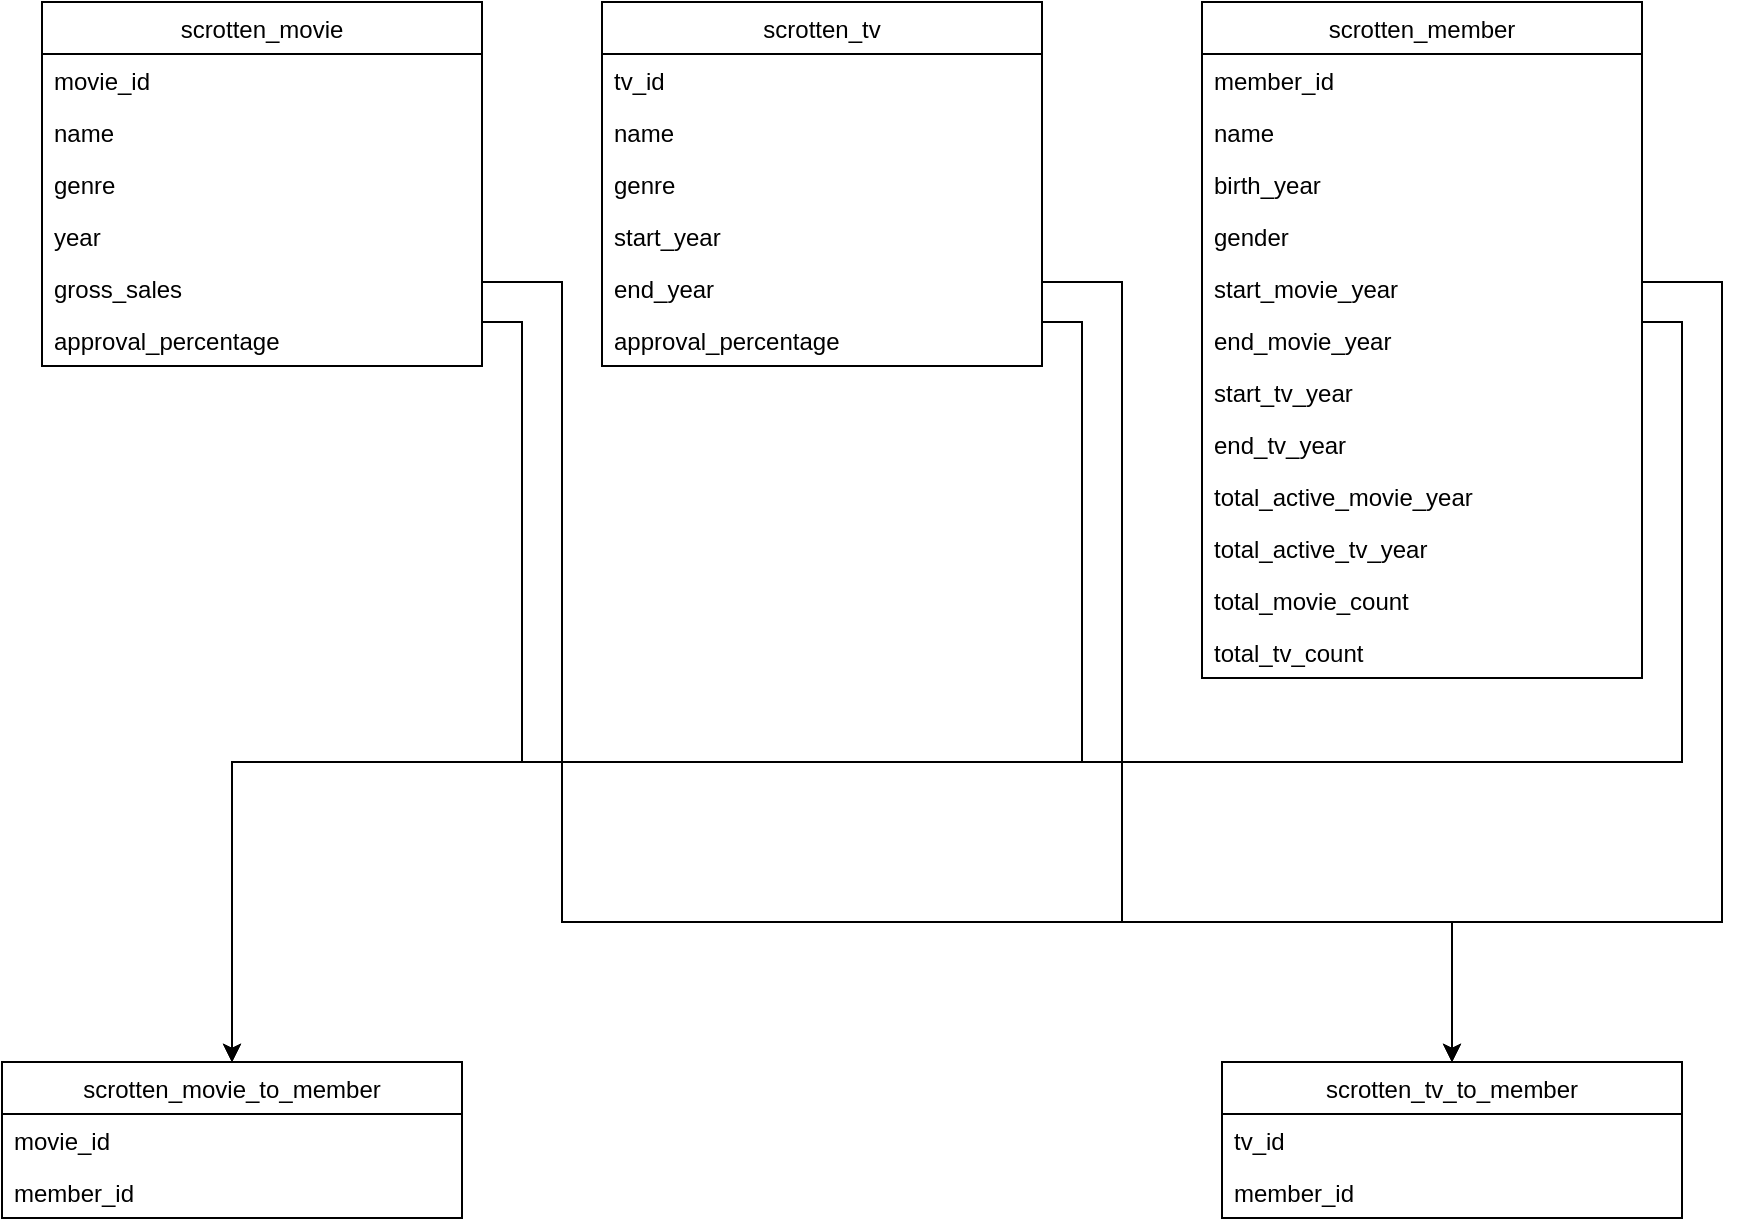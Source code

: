 <mxfile>
    <diagram name="Page-1" id="9f46799a-70d6-7492-0946-bef42562c5a5">
        <mxGraphModel dx="1125" dy="459" grid="1" gridSize="10" guides="1" tooltips="1" connect="1" arrows="1" fold="1" page="1" pageScale="1" pageWidth="1100" pageHeight="850" background="none" math="0" shadow="0">
            <root>
                <mxCell id="0"/>
                <mxCell id="1" parent="0"/>
                <mxCell id="0PVAmD6CbVCiySTQS2vP-5" value="scrotten_movie" style="swimlane;fontStyle=0;childLayout=stackLayout;horizontal=1;startSize=26;horizontalStack=0;resizeParent=1;resizeParentMax=0;resizeLast=0;collapsible=1;marginBottom=0;" parent="1" vertex="1">
                    <mxGeometry x="100" y="40" width="220" height="182" as="geometry"/>
                </mxCell>
                <mxCell id="0PVAmD6CbVCiySTQS2vP-6" value="movie_id" style="text;strokeColor=none;fillColor=none;align=left;verticalAlign=top;spacingLeft=4;spacingRight=4;overflow=hidden;rotatable=0;points=[[0,0.5],[1,0.5]];portConstraint=eastwest;" parent="0PVAmD6CbVCiySTQS2vP-5" vertex="1">
                    <mxGeometry y="26" width="220" height="26" as="geometry"/>
                </mxCell>
                <mxCell id="0PVAmD6CbVCiySTQS2vP-7" value="name" style="text;strokeColor=none;fillColor=none;align=left;verticalAlign=top;spacingLeft=4;spacingRight=4;overflow=hidden;rotatable=0;points=[[0,0.5],[1,0.5]];portConstraint=eastwest;" parent="0PVAmD6CbVCiySTQS2vP-5" vertex="1">
                    <mxGeometry y="52" width="220" height="26" as="geometry"/>
                </mxCell>
                <mxCell id="0PVAmD6CbVCiySTQS2vP-27" value="genre" style="text;strokeColor=none;fillColor=none;align=left;verticalAlign=top;spacingLeft=4;spacingRight=4;overflow=hidden;rotatable=0;points=[[0,0.5],[1,0.5]];portConstraint=eastwest;" parent="0PVAmD6CbVCiySTQS2vP-5" vertex="1">
                    <mxGeometry y="78" width="220" height="26" as="geometry"/>
                </mxCell>
                <mxCell id="0PVAmD6CbVCiySTQS2vP-8" value="year" style="text;strokeColor=none;fillColor=none;align=left;verticalAlign=top;spacingLeft=4;spacingRight=4;overflow=hidden;rotatable=0;points=[[0,0.5],[1,0.5]];portConstraint=eastwest;" parent="0PVAmD6CbVCiySTQS2vP-5" vertex="1">
                    <mxGeometry y="104" width="220" height="26" as="geometry"/>
                </mxCell>
                <mxCell id="0PVAmD6CbVCiySTQS2vP-30" value="gross_sales" style="text;strokeColor=none;fillColor=none;align=left;verticalAlign=top;spacingLeft=4;spacingRight=4;overflow=hidden;rotatable=0;points=[[0,0.5],[1,0.5]];portConstraint=eastwest;" parent="0PVAmD6CbVCiySTQS2vP-5" vertex="1">
                    <mxGeometry y="130" width="220" height="26" as="geometry"/>
                </mxCell>
                <mxCell id="23" value="approval_percentage" style="text;strokeColor=none;fillColor=none;align=left;verticalAlign=top;spacingLeft=4;spacingRight=4;overflow=hidden;rotatable=0;points=[[0,0.5],[1,0.5]];portConstraint=eastwest;" parent="0PVAmD6CbVCiySTQS2vP-5" vertex="1">
                    <mxGeometry y="156" width="220" height="26" as="geometry"/>
                </mxCell>
                <mxCell id="0PVAmD6CbVCiySTQS2vP-11" value="scrotten_member" style="swimlane;fontStyle=0;childLayout=stackLayout;horizontal=1;startSize=26;horizontalStack=0;resizeParent=1;resizeParentMax=0;resizeLast=0;collapsible=1;marginBottom=0;" parent="1" vertex="1">
                    <mxGeometry x="680" y="40" width="220" height="338" as="geometry"/>
                </mxCell>
                <mxCell id="0PVAmD6CbVCiySTQS2vP-12" value="member_id" style="text;strokeColor=none;fillColor=none;align=left;verticalAlign=top;spacingLeft=4;spacingRight=4;overflow=hidden;rotatable=0;points=[[0,0.5],[1,0.5]];portConstraint=eastwest;" parent="0PVAmD6CbVCiySTQS2vP-11" vertex="1">
                    <mxGeometry y="26" width="220" height="26" as="geometry"/>
                </mxCell>
                <mxCell id="0PVAmD6CbVCiySTQS2vP-29" value="name" style="text;strokeColor=none;fillColor=none;align=left;verticalAlign=top;spacingLeft=4;spacingRight=4;overflow=hidden;rotatable=0;points=[[0,0.5],[1,0.5]];portConstraint=eastwest;" parent="0PVAmD6CbVCiySTQS2vP-11" vertex="1">
                    <mxGeometry y="52" width="220" height="26" as="geometry"/>
                </mxCell>
                <mxCell id="0PVAmD6CbVCiySTQS2vP-13" value="birth_year" style="text;strokeColor=none;fillColor=none;align=left;verticalAlign=top;spacingLeft=4;spacingRight=4;overflow=hidden;rotatable=0;points=[[0,0.5],[1,0.5]];portConstraint=eastwest;" parent="0PVAmD6CbVCiySTQS2vP-11" vertex="1">
                    <mxGeometry y="78" width="220" height="26" as="geometry"/>
                </mxCell>
                <mxCell id="0PVAmD6CbVCiySTQS2vP-23" value="gender" style="text;strokeColor=none;fillColor=none;align=left;verticalAlign=top;spacingLeft=4;spacingRight=4;overflow=hidden;rotatable=0;points=[[0,0.5],[1,0.5]];portConstraint=eastwest;" parent="0PVAmD6CbVCiySTQS2vP-11" vertex="1">
                    <mxGeometry y="104" width="220" height="26" as="geometry"/>
                </mxCell>
                <mxCell id="0PVAmD6CbVCiySTQS2vP-24" value="start_movie_year" style="text;strokeColor=none;fillColor=none;align=left;verticalAlign=top;spacingLeft=4;spacingRight=4;overflow=hidden;rotatable=0;points=[[0,0.5],[1,0.5]];portConstraint=eastwest;" parent="0PVAmD6CbVCiySTQS2vP-11" vertex="1">
                    <mxGeometry y="130" width="220" height="26" as="geometry"/>
                </mxCell>
                <mxCell id="0PVAmD6CbVCiySTQS2vP-25" value="end_movie_year" style="text;strokeColor=none;fillColor=none;align=left;verticalAlign=top;spacingLeft=4;spacingRight=4;overflow=hidden;rotatable=0;points=[[0,0.5],[1,0.5]];portConstraint=eastwest;" parent="0PVAmD6CbVCiySTQS2vP-11" vertex="1">
                    <mxGeometry y="156" width="220" height="26" as="geometry"/>
                </mxCell>
                <mxCell id="26" value="start_tv_year" style="text;strokeColor=none;fillColor=none;align=left;verticalAlign=top;spacingLeft=4;spacingRight=4;overflow=hidden;rotatable=0;points=[[0,0.5],[1,0.5]];portConstraint=eastwest;" parent="0PVAmD6CbVCiySTQS2vP-11" vertex="1">
                    <mxGeometry y="182" width="220" height="26" as="geometry"/>
                </mxCell>
                <mxCell id="27" value="end_tv_year" style="text;strokeColor=none;fillColor=none;align=left;verticalAlign=top;spacingLeft=4;spacingRight=4;overflow=hidden;rotatable=0;points=[[0,0.5],[1,0.5]];portConstraint=eastwest;" parent="0PVAmD6CbVCiySTQS2vP-11" vertex="1">
                    <mxGeometry y="208" width="220" height="26" as="geometry"/>
                </mxCell>
                <mxCell id="28" value="total_active_movie_year" style="text;strokeColor=none;fillColor=none;align=left;verticalAlign=top;spacingLeft=4;spacingRight=4;overflow=hidden;rotatable=0;points=[[0,0.5],[1,0.5]];portConstraint=eastwest;" parent="0PVAmD6CbVCiySTQS2vP-11" vertex="1">
                    <mxGeometry y="234" width="220" height="26" as="geometry"/>
                </mxCell>
                <mxCell id="29" value="total_active_tv_year" style="text;strokeColor=none;fillColor=none;align=left;verticalAlign=top;spacingLeft=4;spacingRight=4;overflow=hidden;rotatable=0;points=[[0,0.5],[1,0.5]];portConstraint=eastwest;" parent="0PVAmD6CbVCiySTQS2vP-11" vertex="1">
                    <mxGeometry y="260" width="220" height="26" as="geometry"/>
                </mxCell>
                <mxCell id="31" value="total_movie_count" style="text;strokeColor=none;fillColor=none;align=left;verticalAlign=top;spacingLeft=4;spacingRight=4;overflow=hidden;rotatable=0;points=[[0,0.5],[1,0.5]];portConstraint=eastwest;" parent="0PVAmD6CbVCiySTQS2vP-11" vertex="1">
                    <mxGeometry y="286" width="220" height="26" as="geometry"/>
                </mxCell>
                <mxCell id="32" value="total_tv_count" style="text;strokeColor=none;fillColor=none;align=left;verticalAlign=top;spacingLeft=4;spacingRight=4;overflow=hidden;rotatable=0;points=[[0,0.5],[1,0.5]];portConstraint=eastwest;" vertex="1" parent="0PVAmD6CbVCiySTQS2vP-11">
                    <mxGeometry y="312" width="220" height="26" as="geometry"/>
                </mxCell>
                <mxCell id="0PVAmD6CbVCiySTQS2vP-16" value="scrotten_tv" style="swimlane;fontStyle=0;childLayout=stackLayout;horizontal=1;startSize=26;horizontalStack=0;resizeParent=1;resizeParentMax=0;resizeLast=0;collapsible=1;marginBottom=0;" parent="1" vertex="1">
                    <mxGeometry x="380" y="40" width="220" height="182" as="geometry"/>
                </mxCell>
                <mxCell id="0PVAmD6CbVCiySTQS2vP-17" value="tv_id" style="text;strokeColor=none;fillColor=none;align=left;verticalAlign=top;spacingLeft=4;spacingRight=4;overflow=hidden;rotatable=0;points=[[0,0.5],[1,0.5]];portConstraint=eastwest;" parent="0PVAmD6CbVCiySTQS2vP-16" vertex="1">
                    <mxGeometry y="26" width="220" height="26" as="geometry"/>
                </mxCell>
                <mxCell id="0PVAmD6CbVCiySTQS2vP-18" value="name" style="text;strokeColor=none;fillColor=none;align=left;verticalAlign=top;spacingLeft=4;spacingRight=4;overflow=hidden;rotatable=0;points=[[0,0.5],[1,0.5]];portConstraint=eastwest;" parent="0PVAmD6CbVCiySTQS2vP-16" vertex="1">
                    <mxGeometry y="52" width="220" height="26" as="geometry"/>
                </mxCell>
                <mxCell id="0PVAmD6CbVCiySTQS2vP-28" value="genre" style="text;strokeColor=none;fillColor=none;align=left;verticalAlign=top;spacingLeft=4;spacingRight=4;overflow=hidden;rotatable=0;points=[[0,0.5],[1,0.5]];portConstraint=eastwest;" parent="0PVAmD6CbVCiySTQS2vP-16" vertex="1">
                    <mxGeometry y="78" width="220" height="26" as="geometry"/>
                </mxCell>
                <mxCell id="0PVAmD6CbVCiySTQS2vP-19" value="start_year" style="text;strokeColor=none;fillColor=none;align=left;verticalAlign=top;spacingLeft=4;spacingRight=4;overflow=hidden;rotatable=0;points=[[0,0.5],[1,0.5]];portConstraint=eastwest;" parent="0PVAmD6CbVCiySTQS2vP-16" vertex="1">
                    <mxGeometry y="104" width="220" height="26" as="geometry"/>
                </mxCell>
                <mxCell id="0PVAmD6CbVCiySTQS2vP-20" value="end_year" style="text;strokeColor=none;fillColor=none;align=left;verticalAlign=top;spacingLeft=4;spacingRight=4;overflow=hidden;rotatable=0;points=[[0,0.5],[1,0.5]];portConstraint=eastwest;" parent="0PVAmD6CbVCiySTQS2vP-16" vertex="1">
                    <mxGeometry y="130" width="220" height="26" as="geometry"/>
                </mxCell>
                <mxCell id="25" value="approval_percentage" style="text;strokeColor=none;fillColor=none;align=left;verticalAlign=top;spacingLeft=4;spacingRight=4;overflow=hidden;rotatable=0;points=[[0,0.5],[1,0.5]];portConstraint=eastwest;" parent="0PVAmD6CbVCiySTQS2vP-16" vertex="1">
                    <mxGeometry y="156" width="220" height="26" as="geometry"/>
                </mxCell>
                <mxCell id="4" value="scrotten_movie_to_member" style="swimlane;fontStyle=0;childLayout=stackLayout;horizontal=1;startSize=26;fillColor=none;horizontalStack=0;resizeParent=1;resizeParentMax=0;resizeLast=0;collapsible=1;marginBottom=0;" parent="1" vertex="1">
                    <mxGeometry x="80" y="570" width="230" height="78" as="geometry"/>
                </mxCell>
                <mxCell id="5" value="movie_id" style="text;strokeColor=none;fillColor=none;align=left;verticalAlign=top;spacingLeft=4;spacingRight=4;overflow=hidden;rotatable=0;points=[[0,0.5],[1,0.5]];portConstraint=eastwest;" parent="4" vertex="1">
                    <mxGeometry y="26" width="230" height="26" as="geometry"/>
                </mxCell>
                <mxCell id="6" value="member_id" style="text;strokeColor=none;fillColor=none;align=left;verticalAlign=top;spacingLeft=4;spacingRight=4;overflow=hidden;rotatable=0;points=[[0,0.5],[1,0.5]];portConstraint=eastwest;" parent="4" vertex="1">
                    <mxGeometry y="52" width="230" height="26" as="geometry"/>
                </mxCell>
                <mxCell id="8" value="scrotten_tv_to_member" style="swimlane;fontStyle=0;childLayout=stackLayout;horizontal=1;startSize=26;fillColor=none;horizontalStack=0;resizeParent=1;resizeParentMax=0;resizeLast=0;collapsible=1;marginBottom=0;" parent="1" vertex="1">
                    <mxGeometry x="690" y="570" width="230" height="78" as="geometry"/>
                </mxCell>
                <mxCell id="9" value="tv_id" style="text;strokeColor=none;fillColor=none;align=left;verticalAlign=top;spacingLeft=4;spacingRight=4;overflow=hidden;rotatable=0;points=[[0,0.5],[1,0.5]];portConstraint=eastwest;" parent="8" vertex="1">
                    <mxGeometry y="26" width="230" height="26" as="geometry"/>
                </mxCell>
                <mxCell id="10" value="member_id" style="text;strokeColor=none;fillColor=none;align=left;verticalAlign=top;spacingLeft=4;spacingRight=4;overflow=hidden;rotatable=0;points=[[0,0.5],[1,0.5]];portConstraint=eastwest;" parent="8" vertex="1">
                    <mxGeometry y="52" width="230" height="26" as="geometry"/>
                </mxCell>
                <mxCell id="15" style="edgeStyle=orthogonalEdgeStyle;rounded=0;orthogonalLoop=1;jettySize=auto;html=1;exitX=1;exitY=0.5;exitDx=0;exitDy=0;entryX=0.5;entryY=0;entryDx=0;entryDy=0;" parent="1" source="0PVAmD6CbVCiySTQS2vP-30" target="4" edge="1">
                    <mxGeometry relative="1" as="geometry">
                        <Array as="points">
                            <mxPoint x="320" y="200"/>
                            <mxPoint x="340" y="200"/>
                            <mxPoint x="340" y="420"/>
                            <mxPoint x="195" y="420"/>
                        </Array>
                    </mxGeometry>
                </mxCell>
                <mxCell id="16" style="edgeStyle=orthogonalEdgeStyle;rounded=0;orthogonalLoop=1;jettySize=auto;html=1;exitX=1;exitY=0.5;exitDx=0;exitDy=0;entryX=0.5;entryY=0;entryDx=0;entryDy=0;" parent="1" source="0PVAmD6CbVCiySTQS2vP-20" target="4" edge="1">
                    <mxGeometry relative="1" as="geometry">
                        <Array as="points">
                            <mxPoint x="600" y="200"/>
                            <mxPoint x="620" y="200"/>
                            <mxPoint x="620" y="420"/>
                            <mxPoint x="195" y="420"/>
                        </Array>
                    </mxGeometry>
                </mxCell>
                <mxCell id="18" style="edgeStyle=orthogonalEdgeStyle;rounded=0;orthogonalLoop=1;jettySize=auto;html=1;exitX=1;exitY=0.5;exitDx=0;exitDy=0;entryX=0.5;entryY=0;entryDx=0;entryDy=0;" parent="1" source="0PVAmD6CbVCiySTQS2vP-25" target="4" edge="1">
                    <mxGeometry relative="1" as="geometry">
                        <Array as="points">
                            <mxPoint x="900" y="200"/>
                            <mxPoint x="920" y="200"/>
                            <mxPoint x="920" y="420"/>
                            <mxPoint x="195" y="420"/>
                        </Array>
                    </mxGeometry>
                </mxCell>
                <mxCell id="19" style="edgeStyle=orthogonalEdgeStyle;rounded=0;orthogonalLoop=1;jettySize=auto;html=1;exitX=1;exitY=0.5;exitDx=0;exitDy=0;entryX=0.5;entryY=0;entryDx=0;entryDy=0;" parent="1" source="0PVAmD6CbVCiySTQS2vP-8" target="8" edge="1">
                    <mxGeometry relative="1" as="geometry">
                        <Array as="points">
                            <mxPoint x="320" y="180"/>
                            <mxPoint x="360" y="180"/>
                            <mxPoint x="360" y="500"/>
                            <mxPoint x="805" y="500"/>
                        </Array>
                    </mxGeometry>
                </mxCell>
                <mxCell id="20" style="edgeStyle=orthogonalEdgeStyle;rounded=0;orthogonalLoop=1;jettySize=auto;html=1;exitX=1;exitY=0.5;exitDx=0;exitDy=0;entryX=0.5;entryY=0;entryDx=0;entryDy=0;" parent="1" source="0PVAmD6CbVCiySTQS2vP-19" target="8" edge="1">
                    <mxGeometry relative="1" as="geometry">
                        <Array as="points">
                            <mxPoint x="600" y="180"/>
                            <mxPoint x="640" y="180"/>
                            <mxPoint x="640" y="500"/>
                            <mxPoint x="805" y="500"/>
                        </Array>
                    </mxGeometry>
                </mxCell>
                <mxCell id="21" style="edgeStyle=orthogonalEdgeStyle;rounded=0;orthogonalLoop=1;jettySize=auto;html=1;exitX=1;exitY=0.5;exitDx=0;exitDy=0;entryX=0.5;entryY=0;entryDx=0;entryDy=0;" parent="1" source="0PVAmD6CbVCiySTQS2vP-24" target="8" edge="1">
                    <mxGeometry relative="1" as="geometry">
                        <Array as="points">
                            <mxPoint x="900" y="180"/>
                            <mxPoint x="940" y="180"/>
                            <mxPoint x="940" y="500"/>
                            <mxPoint x="805" y="500"/>
                        </Array>
                    </mxGeometry>
                </mxCell>
            </root>
        </mxGraphModel>
    </diagram>
</mxfile>